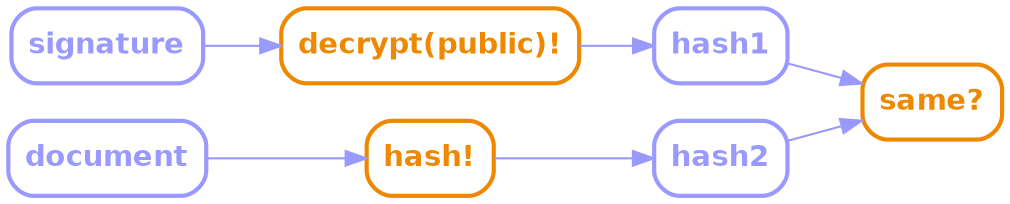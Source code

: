 digraph G {
    rankdir=LR;
    graph [
        K=1.0,
        overlap=false,
        splines = spline,
    ];
    node [
        shape=box
        style="rounded,bold"
        color="#9999ff",
        fontcolor="#9999ff",
        fontname="Helvetica-bold",
    ];
    edge [
        # arrowsize=2,
        color="#9999ff",
    ];
    "hash!" [color="#ee8800", fontcolor="#ee8800"]
    "decrypt(public)!" [color="#ee8800", fontcolor="#ee8800"]
    "same?" [color="#ee8800", fontcolor="#ee8800"]

    signature -> "decrypt(public)!"
    "decrypt(public)!" -> hash1
    hash2 -> "same?"

    document -> "hash!"
    "hash!" -> hash2
    hash1 -> "same?"
}
